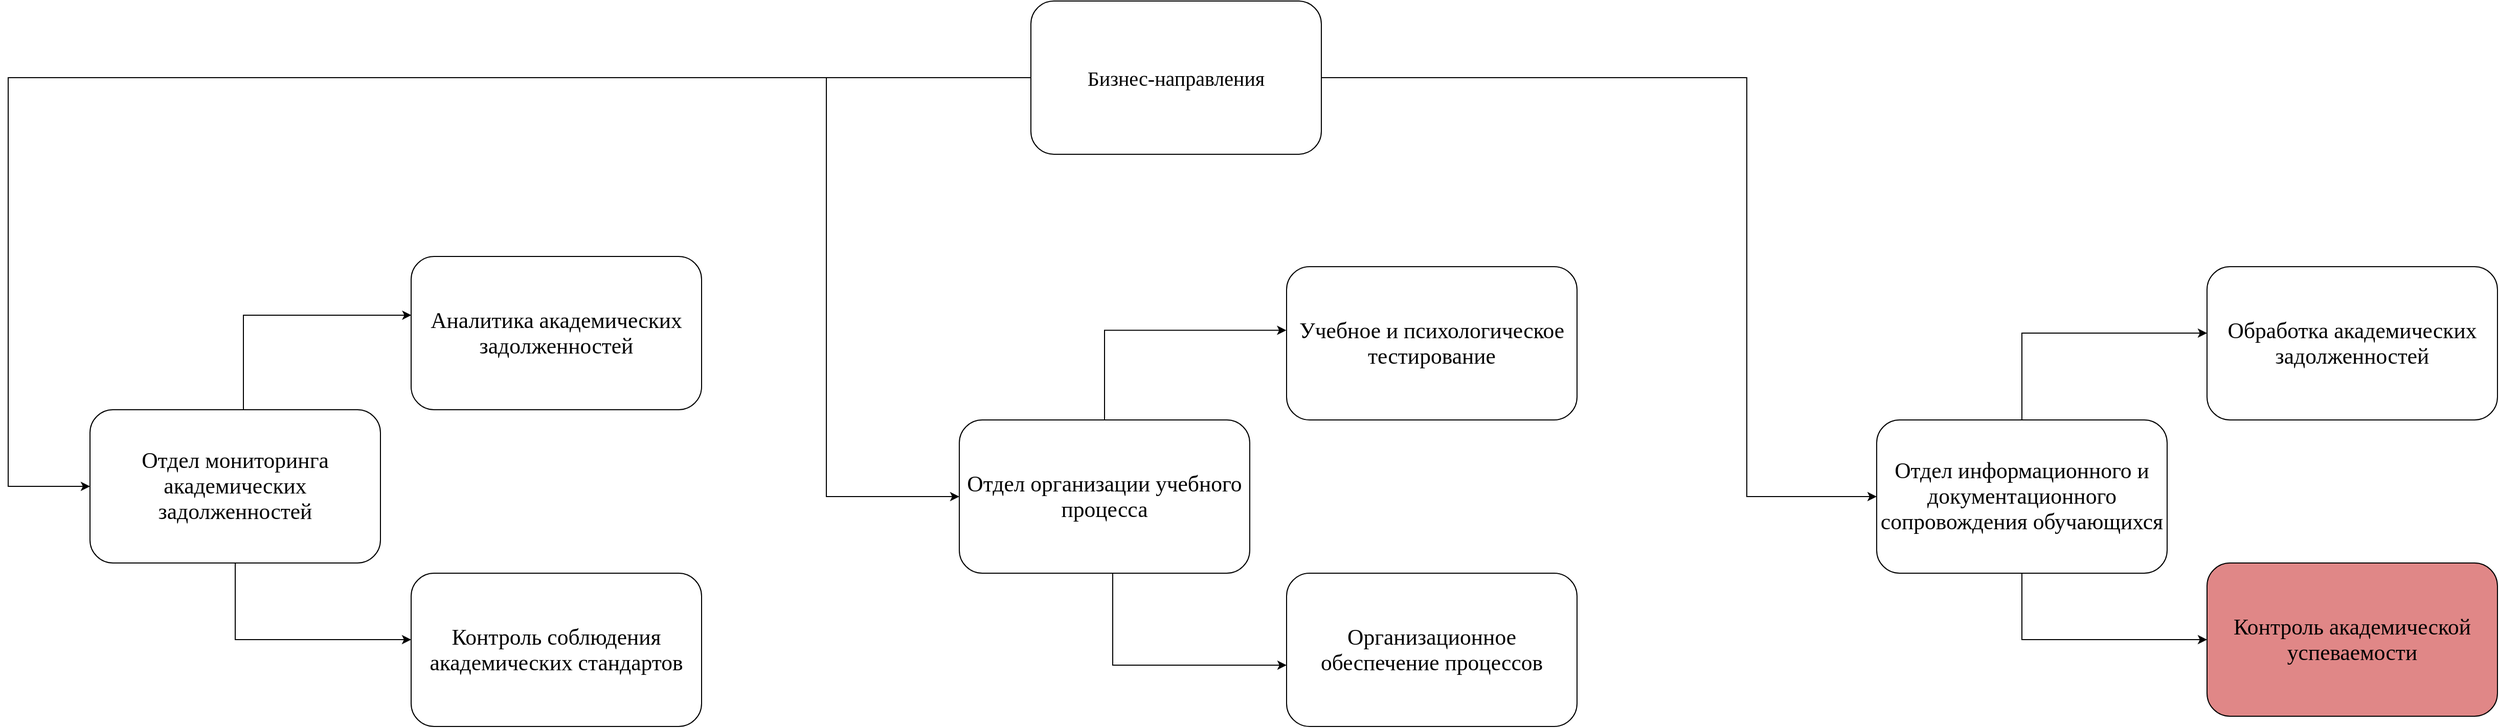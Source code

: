 <mxfile version="27.0.5">
  <diagram name="Страница — 1" id="mOt0P1j8qdvr94AqTxT4">
    <mxGraphModel dx="3863" dy="1237" grid="1" gridSize="10" guides="1" tooltips="1" connect="1" arrows="1" fold="1" page="1" pageScale="1" pageWidth="827" pageHeight="1169" math="0" shadow="0">
      <root>
        <mxCell id="0" />
        <mxCell id="1" parent="0" />
        <mxCell id="5Bsa57qsfdlH7Fz6no1h-64" style="edgeStyle=orthogonalEdgeStyle;rounded=0;orthogonalLoop=1;jettySize=auto;html=1;entryX=0;entryY=0.5;entryDx=0;entryDy=0;fontSize=20;fontFamily=Times New Roman;" parent="1" source="5Bsa57qsfdlH7Fz6no1h-1" target="5Bsa57qsfdlH7Fz6no1h-14" edge="1">
          <mxGeometry relative="1" as="geometry">
            <Array as="points">
              <mxPoint x="-70" y="215" />
              <mxPoint x="-70" y="625" />
            </Array>
          </mxGeometry>
        </mxCell>
        <mxCell id="5Bsa57qsfdlH7Fz6no1h-68" style="edgeStyle=orthogonalEdgeStyle;rounded=0;orthogonalLoop=1;jettySize=auto;html=1;fontSize=20;fontFamily=Times New Roman;" parent="1" source="5Bsa57qsfdlH7Fz6no1h-1" target="5Bsa57qsfdlH7Fz6no1h-13" edge="1">
          <mxGeometry relative="1" as="geometry">
            <Array as="points">
              <mxPoint x="-870" y="215" />
              <mxPoint x="-870" y="615" />
            </Array>
          </mxGeometry>
        </mxCell>
        <mxCell id="5Bsa57qsfdlH7Fz6no1h-71" style="edgeStyle=orthogonalEdgeStyle;rounded=0;orthogonalLoop=1;jettySize=auto;html=1;entryX=0;entryY=0.5;entryDx=0;entryDy=0;fontSize=20;fontFamily=Times New Roman;" parent="1" source="5Bsa57qsfdlH7Fz6no1h-1" target="5Bsa57qsfdlH7Fz6no1h-16" edge="1">
          <mxGeometry relative="1" as="geometry">
            <Array as="points">
              <mxPoint x="830" y="215" />
              <mxPoint x="830" y="625" />
            </Array>
          </mxGeometry>
        </mxCell>
        <mxCell id="5Bsa57qsfdlH7Fz6no1h-1" value="&lt;font&gt;Бизнес-направления&lt;/font&gt;" style="rounded=1;whiteSpace=wrap;html=1;fontSize=20;fontFamily=Times New Roman;" parent="1" vertex="1">
          <mxGeometry x="130" y="140" width="284" height="150" as="geometry" />
        </mxCell>
        <mxCell id="5Bsa57qsfdlH7Fz6no1h-70" style="edgeStyle=orthogonalEdgeStyle;rounded=0;orthogonalLoop=1;jettySize=auto;html=1;fontSize=20;fontFamily=Times New Roman;" parent="1" source="5Bsa57qsfdlH7Fz6no1h-13" target="5Bsa57qsfdlH7Fz6no1h-46" edge="1">
          <mxGeometry relative="1" as="geometry">
            <Array as="points">
              <mxPoint x="-648" y="765" />
            </Array>
          </mxGeometry>
        </mxCell>
        <mxCell id="5Bsa57qsfdlH7Fz6no1h-13" value="&lt;div class=&quot;code-block&quot; data-entity-type=&quot;MessageEntityPre&quot; data-language=&quot;&quot; style=&quot;box-sizing: border-box; font-variant-numeric: normal; font-variant-east-asian: normal; font-variant-alternates: normal; font-variant-position: normal; font-variant-emoji: normal; font-kerning: auto; font-optical-sizing: auto; font-feature-settings: normal; font-variation-settings: normal; font-stretch: normal; line-height: 1.25; font-size-adjust: 0.5; margin-top: 0px; margin-bottom: 0px; overflow: hidden; --color-scrollbar: var(--color-scrollbar-code); --color-type: light-dark(#0053d4, #6db4ff); --color-keyword: light-dark(#388e22, #56a043); --color-class: light-dark(#3e6c20, #83ab69); --color-string: light-dark(#9a1111, #ffadad); --color-template: light-dark(#9a5334, #cd9076); --color-selector: light-dark(#9a5334, #cd9076); --color-function: light-dark(#a753b7, #c37bd1); --color-comment: light-dark(#616161, #9a9a9a); --color-section: light-dark(#9a1111, #ffadad); --color-variable: light-dark(#bd63c5, #b86bbf); --color-attribute: light-dark(#276b8f, #6ba6c5); --color-link: light-dark(#276b8f, #6ba6c5); --color-tag: light-dark(#000000, #ededed);&quot;&gt;&lt;div class=&quot;code-block&quot; data-entity-type=&quot;MessageEntityPre&quot; data-language=&quot;&quot; style=&quot;box-sizing: border-box; font-variant-numeric: normal; font-variant-east-asian: normal; font-variant-alternates: normal; font-variant-position: normal; font-variant-emoji: normal; font-kerning: auto; font-optical-sizing: auto; font-feature-settings: normal; font-variation-settings: normal; font-stretch: normal; line-height: 1.25; font-size-adjust: 0.5; margin-top: 0px; margin-bottom: 0px; overflow: hidden; --color-scrollbar: var(--color-scrollbar-code); --color-type: light-dark(#0053d4, #6db4ff); --color-keyword: light-dark(#388e22, #56a043); --color-class: light-dark(#3e6c20, #83ab69); --color-string: light-dark(#9a1111, #ffadad); --color-template: light-dark(#9a5334, #cd9076); --color-selector: light-dark(#9a5334, #cd9076); --color-function: light-dark(#a753b7, #c37bd1); --color-comment: light-dark(#616161, #9a9a9a); --color-section: light-dark(#9a1111, #ffadad); --color-variable: light-dark(#bd63c5, #b86bbf); --color-attribute: light-dark(#276b8f, #6ba6c5); --color-link: light-dark(#276b8f, #6ba6c5); --color-tag: light-dark(#000000, #ededed);&quot;&gt;&lt;span style=&quot;text-wrap-mode: wrap;&quot;&gt;&lt;font&gt;Отдел мониторинга академических задолженностей&lt;/font&gt;&lt;/span&gt;&lt;/div&gt;&lt;/div&gt;" style="rounded=1;whiteSpace=wrap;html=1;align=center;fillColor=#FFFFFF;strokeColor=#000000;fontSize=20;fontFamily=Times New Roman;" parent="1" vertex="1">
          <mxGeometry x="-790" y="540" width="284" height="150" as="geometry" />
        </mxCell>
        <mxCell id="5Bsa57qsfdlH7Fz6no1h-14" value="&lt;div class=&quot;code-block&quot; data-entity-type=&quot;MessageEntityPre&quot; data-language=&quot;&quot; style=&quot;box-sizing: border-box; font-variant-numeric: normal; font-variant-east-asian: normal; font-variant-alternates: normal; font-variant-position: normal; font-variant-emoji: normal; font-kerning: auto; font-optical-sizing: auto; font-feature-settings: normal; font-variation-settings: normal; font-stretch: normal; line-height: 1.25; font-size-adjust: 0.5; margin-top: 0px; margin-bottom: 0px; overflow: hidden; --color-scrollbar: var(--color-scrollbar-code); --color-type: light-dark(#0053d4, #6db4ff); --color-keyword: light-dark(#388e22, #56a043); --color-class: light-dark(#3e6c20, #83ab69); --color-string: light-dark(#9a1111, #ffadad); --color-template: light-dark(#9a5334, #cd9076); --color-selector: light-dark(#9a5334, #cd9076); --color-function: light-dark(#a753b7, #c37bd1); --color-comment: light-dark(#616161, #9a9a9a); --color-section: light-dark(#9a1111, #ffadad); --color-variable: light-dark(#bd63c5, #b86bbf); --color-attribute: light-dark(#276b8f, #6ba6c5); --color-link: light-dark(#276b8f, #6ba6c5); --color-tag: light-dark(#000000, #ededed);&quot;&gt;&lt;div class=&quot;code-block&quot; data-entity-type=&quot;MessageEntityPre&quot; data-language=&quot;&quot; style=&quot;box-sizing: border-box; font-variant-numeric: normal; font-variant-east-asian: normal; font-variant-alternates: normal; font-variant-position: normal; font-variant-emoji: normal; font-kerning: auto; font-optical-sizing: auto; font-feature-settings: normal; font-variation-settings: normal; font-stretch: normal; line-height: 1.25; font-size-adjust: 0.5; margin-top: 0px; margin-bottom: 0px; overflow: hidden; --color-scrollbar: var(--color-scrollbar-code); --color-type: light-dark(#0053d4, #6db4ff); --color-keyword: light-dark(#388e22, #56a043); --color-class: light-dark(#3e6c20, #83ab69); --color-string: light-dark(#9a1111, #ffadad); --color-template: light-dark(#9a5334, #cd9076); --color-selector: light-dark(#9a5334, #cd9076); --color-function: light-dark(#a753b7, #c37bd1); --color-comment: light-dark(#616161, #9a9a9a); --color-section: light-dark(#9a1111, #ffadad); --color-variable: light-dark(#bd63c5, #b86bbf); --color-attribute: light-dark(#276b8f, #6ba6c5); --color-link: light-dark(#276b8f, #6ba6c5); --color-tag: light-dark(#000000, #ededed);&quot;&gt;&lt;font&gt;&lt;span style=&quot;text-wrap-mode: wrap;&quot;&gt;Отдел организации учебного процесса&lt;/span&gt;&lt;/font&gt;&lt;span style=&quot;text-wrap-mode: wrap;&quot;&gt;&lt;/span&gt;&lt;/div&gt;&lt;/div&gt;" style="rounded=1;whiteSpace=wrap;html=1;align=center;fillColor=#FFFFFF;strokeColor=#000000;fontSize=20;fontFamily=Times New Roman;" parent="1" vertex="1">
          <mxGeometry x="60" y="550" width="284" height="150" as="geometry" />
        </mxCell>
        <mxCell id="5Bsa57qsfdlH7Fz6no1h-76" style="edgeStyle=orthogonalEdgeStyle;rounded=0;orthogonalLoop=1;jettySize=auto;html=1;fontSize=20;fontFamily=Times New Roman;" parent="1" source="5Bsa57qsfdlH7Fz6no1h-16" target="5Bsa57qsfdlH7Fz6no1h-35" edge="1">
          <mxGeometry relative="1" as="geometry">
            <Array as="points">
              <mxPoint x="1099" y="465" />
            </Array>
          </mxGeometry>
        </mxCell>
        <mxCell id="5Bsa57qsfdlH7Fz6no1h-77" style="edgeStyle=orthogonalEdgeStyle;rounded=0;orthogonalLoop=1;jettySize=auto;html=1;entryX=0;entryY=0.5;entryDx=0;entryDy=0;fontSize=20;fontFamily=Times New Roman;" parent="1" source="5Bsa57qsfdlH7Fz6no1h-16" target="5Bsa57qsfdlH7Fz6no1h-37" edge="1">
          <mxGeometry relative="1" as="geometry">
            <Array as="points">
              <mxPoint x="1099" y="765" />
            </Array>
          </mxGeometry>
        </mxCell>
        <mxCell id="5Bsa57qsfdlH7Fz6no1h-16" value="&lt;div class=&quot;code-block&quot; data-entity-type=&quot;MessageEntityPre&quot; data-language=&quot;&quot; style=&quot;box-sizing: border-box; font-variant-numeric: normal; font-variant-east-asian: normal; font-variant-alternates: normal; font-variant-position: normal; font-variant-emoji: normal; font-kerning: auto; font-optical-sizing: auto; font-feature-settings: normal; font-variation-settings: normal; font-stretch: normal; line-height: 1.25; font-size-adjust: 0.5; margin-top: 0px; margin-bottom: 0px; overflow: hidden; --color-scrollbar: var(--color-scrollbar-code); --color-type: light-dark(#0053d4, #6db4ff); --color-keyword: light-dark(#388e22, #56a043); --color-class: light-dark(#3e6c20, #83ab69); --color-string: light-dark(#9a1111, #ffadad); --color-template: light-dark(#9a5334, #cd9076); --color-selector: light-dark(#9a5334, #cd9076); --color-function: light-dark(#a753b7, #c37bd1); --color-comment: light-dark(#616161, #9a9a9a); --color-section: light-dark(#9a1111, #ffadad); --color-variable: light-dark(#bd63c5, #b86bbf); --color-attribute: light-dark(#276b8f, #6ba6c5); --color-link: light-dark(#276b8f, #6ba6c5); --color-tag: light-dark(#000000, #ededed);&quot;&gt;&lt;font&gt;&lt;span style=&quot;text-wrap-mode: wrap;&quot;&gt;Отдел информационного и документационного сопровождения обучающихся&lt;/span&gt;&lt;/font&gt;&lt;/div&gt;" style="rounded=1;whiteSpace=wrap;html=1;align=center;fillColor=#FFFFFF;strokeColor=#000000;fontSize=20;fontFamily=Times New Roman;" parent="1" vertex="1">
          <mxGeometry x="957" y="550" width="284" height="150" as="geometry" />
        </mxCell>
        <mxCell id="5Bsa57qsfdlH7Fz6no1h-21" value="&lt;div class=&quot;code-block&quot; data-entity-type=&quot;MessageEntityPre&quot; data-language=&quot;&quot; style=&quot;box-sizing: border-box; font-variant-numeric: normal; font-variant-east-asian: normal; font-variant-alternates: normal; font-variant-position: normal; font-variant-emoji: normal; font-kerning: auto; font-optical-sizing: auto; font-feature-settings: normal; font-variation-settings: normal; font-stretch: normal; line-height: 1.25; font-size-adjust: 0.5; margin-top: 0px; margin-bottom: 0px; overflow: hidden; --color-scrollbar: var(--color-scrollbar-code); text-wrap-mode: wrap; --color-type: light-dark(#0053d4, #6db4ff); --color-keyword: light-dark(#388e22, #56a043); --color-class: light-dark(#3e6c20, #83ab69); --color-string: light-dark(#9a1111, #ffadad); --color-template: light-dark(#9a5334, #cd9076); --color-selector: light-dark(#9a5334, #cd9076); --color-function: light-dark(#a753b7, #c37bd1); --color-comment: light-dark(#616161, #9a9a9a); --color-section: light-dark(#9a1111, #ffadad); --color-variable: light-dark(#bd63c5, #b86bbf); --color-attribute: light-dark(#276b8f, #6ba6c5); --color-link: light-dark(#276b8f, #6ba6c5); --color-tag: light-dark(#000000, #ededed);&quot;&gt;&lt;div class=&quot;code-block&quot; data-entity-type=&quot;MessageEntityPre&quot; data-language=&quot;&quot; style=&quot;box-sizing: border-box; font-variant-numeric: normal; font-variant-east-asian: normal; font-variant-alternates: normal; font-variant-position: normal; font-variant-emoji: normal; font-kerning: auto; font-optical-sizing: auto; font-feature-settings: normal; font-variation-settings: normal; font-stretch: normal; line-height: 1.25; font-size-adjust: 0.5; margin-top: 0px; margin-bottom: 0px; overflow: hidden; --color-scrollbar: var(--color-scrollbar-code); text-wrap-mode: wrap; --color-type: light-dark(#0053d4, #6db4ff); --color-keyword: light-dark(#388e22, #56a043); --color-class: light-dark(#3e6c20, #83ab69); --color-string: light-dark(#9a1111, #ffadad); --color-template: light-dark(#9a5334, #cd9076); --color-selector: light-dark(#9a5334, #cd9076); --color-function: light-dark(#a753b7, #c37bd1); --color-comment: light-dark(#616161, #9a9a9a); --color-section: light-dark(#9a1111, #ffadad); --color-variable: light-dark(#bd63c5, #b86bbf); --color-attribute: light-dark(#276b8f, #6ba6c5); --color-link: light-dark(#276b8f, #6ba6c5); --color-tag: light-dark(#000000, #ededed);&quot;&gt;&lt;div class=&quot;code-block&quot; data-entity-type=&quot;MessageEntityPre&quot; data-language=&quot;&quot; style=&quot;box-sizing: border-box; font-variant-numeric: normal; font-variant-east-asian: normal; font-variant-alternates: normal; font-variant-position: normal; font-variant-emoji: normal; font-kerning: auto; font-optical-sizing: auto; font-feature-settings: normal; font-variation-settings: normal; font-stretch: normal; line-height: 1.25; font-size-adjust: 0.5; margin-top: 0px; margin-bottom: 0px; overflow: hidden; --color-scrollbar: var(--color-scrollbar-code); text-wrap-mode: wrap; --color-type: light-dark(#0053d4, #6db4ff); --color-keyword: light-dark(#388e22, #56a043); --color-class: light-dark(#3e6c20, #83ab69); --color-string: light-dark(#9a1111, #ffadad); --color-template: light-dark(#9a5334, #cd9076); --color-selector: light-dark(#9a5334, #cd9076); --color-function: light-dark(#a753b7, #c37bd1); --color-comment: light-dark(#616161, #9a9a9a); --color-section: light-dark(#9a1111, #ffadad); --color-variable: light-dark(#bd63c5, #b86bbf); --color-attribute: light-dark(#276b8f, #6ba6c5); --color-link: light-dark(#276b8f, #6ba6c5); --color-tag: light-dark(#000000, #ededed);&quot;&gt;&lt;div class=&quot;code-block&quot; data-entity-type=&quot;MessageEntityPre&quot; data-language=&quot;&quot; style=&quot;box-sizing: border-box; font-variant-numeric: normal; font-variant-east-asian: normal; font-variant-alternates: normal; font-variant-position: normal; font-variant-emoji: normal; font-kerning: auto; font-optical-sizing: auto; font-feature-settings: normal; font-variation-settings: normal; font-stretch: normal; line-height: 1.25; font-size-adjust: 0.5; margin-top: 0px; margin-bottom: 0px; overflow: hidden; --color-scrollbar: var(--color-scrollbar-code); text-wrap-mode: wrap; --color-type: light-dark(#0053d4, #6db4ff); --color-keyword: light-dark(#388e22, #56a043); --color-class: light-dark(#3e6c20, #83ab69); --color-string: light-dark(#9a1111, #ffadad); --color-template: light-dark(#9a5334, #cd9076); --color-selector: light-dark(#9a5334, #cd9076); --color-function: light-dark(#a753b7, #c37bd1); --color-comment: light-dark(#616161, #9a9a9a); --color-section: light-dark(#9a1111, #ffadad); --color-variable: light-dark(#bd63c5, #b86bbf); --color-attribute: light-dark(#276b8f, #6ba6c5); --color-link: light-dark(#276b8f, #6ba6c5); --color-tag: light-dark(#000000, #ededed);&quot;&gt;&lt;div class=&quot;code-block&quot; data-entity-type=&quot;MessageEntityPre&quot; data-language=&quot;&quot; style=&quot;box-sizing: border-box; font-variant-numeric: normal; font-variant-east-asian: normal; font-variant-alternates: normal; font-variant-position: normal; font-variant-emoji: normal; font-kerning: auto; font-optical-sizing: auto; font-feature-settings: normal; font-variation-settings: normal; font-stretch: normal; line-height: 1.25; font-size-adjust: 0.5; margin-top: 0px; margin-bottom: 0px; overflow: hidden; --color-scrollbar: var(--color-scrollbar-code); text-wrap-mode: wrap; --color-type: light-dark(#0053d4, #6db4ff); --color-keyword: light-dark(#388e22, #56a043); --color-class: light-dark(#3e6c20, #83ab69); --color-string: light-dark(#9a1111, #ffadad); --color-template: light-dark(#9a5334, #cd9076); --color-selector: light-dark(#9a5334, #cd9076); --color-function: light-dark(#a753b7, #c37bd1); --color-comment: light-dark(#616161, #9a9a9a); --color-section: light-dark(#9a1111, #ffadad); --color-variable: light-dark(#bd63c5, #b86bbf); --color-attribute: light-dark(#276b8f, #6ba6c5); --color-link: light-dark(#276b8f, #6ba6c5); --color-tag: light-dark(#000000, #ededed);&quot;&gt;&lt;div class=&quot;code-block&quot; data-entity-type=&quot;MessageEntityPre&quot; data-language=&quot;&quot; style=&quot;box-sizing: border-box; font-variant-numeric: normal; font-variant-east-asian: normal; font-variant-alternates: normal; font-variant-position: normal; font-variant-emoji: normal; font-kerning: auto; font-optical-sizing: auto; font-feature-settings: normal; font-variation-settings: normal; font-stretch: normal; line-height: 1.25; font-size-adjust: 0.5; margin-top: 0px; margin-bottom: 0px; overflow: hidden; --color-scrollbar: var(--color-scrollbar-code); text-wrap-mode: wrap; --color-type: light-dark(#0053d4, #6db4ff); --color-keyword: light-dark(#388e22, #56a043); --color-class: light-dark(#3e6c20, #83ab69); --color-string: light-dark(#9a1111, #ffadad); --color-template: light-dark(#9a5334, #cd9076); --color-selector: light-dark(#9a5334, #cd9076); --color-function: light-dark(#a753b7, #c37bd1); --color-comment: light-dark(#616161, #9a9a9a); --color-section: light-dark(#9a1111, #ffadad); --color-variable: light-dark(#bd63c5, #b86bbf); --color-attribute: light-dark(#276b8f, #6ba6c5); --color-link: light-dark(#276b8f, #6ba6c5); --color-tag: light-dark(#000000, #ededed);&quot;&gt;&lt;span style=&quot;text-align: start; background-color: rgb(255, 255, 255);&quot;&gt;&lt;font&gt;Аналитика академических задолженностей&lt;/font&gt;&lt;/span&gt;&lt;/div&gt;&lt;/div&gt;&lt;/div&gt;&lt;/div&gt;&lt;/div&gt;&lt;/div&gt;" style="rounded=1;whiteSpace=wrap;html=1;align=center;fontSize=20;fontFamily=Times New Roman;" parent="1" vertex="1">
          <mxGeometry x="-476" y="390" width="284" height="150" as="geometry" />
        </mxCell>
        <mxCell id="5Bsa57qsfdlH7Fz6no1h-26" value="&lt;div class=&quot;code-block&quot; data-entity-type=&quot;MessageEntityPre&quot; data-language=&quot;&quot; style=&quot;box-sizing: border-box; font-variant-numeric: normal; font-variant-east-asian: normal; font-variant-alternates: normal; font-variant-position: normal; font-variant-emoji: normal; font-kerning: auto; font-optical-sizing: auto; font-feature-settings: normal; font-variation-settings: normal; font-stretch: normal; line-height: 1.25; font-size-adjust: 0.5; margin-top: 0px; margin-bottom: 0px; overflow: hidden; --color-scrollbar: var(--color-scrollbar-code); --color-type: light-dark(#0053d4, #6db4ff); --color-keyword: light-dark(#388e22, #56a043); --color-class: light-dark(#3e6c20, #83ab69); --color-string: light-dark(#9a1111, #ffadad); --color-template: light-dark(#9a5334, #cd9076); --color-selector: light-dark(#9a5334, #cd9076); --color-function: light-dark(#a753b7, #c37bd1); --color-comment: light-dark(#616161, #9a9a9a); --color-section: light-dark(#9a1111, #ffadad); --color-variable: light-dark(#bd63c5, #b86bbf); --color-attribute: light-dark(#276b8f, #6ba6c5); --color-link: light-dark(#276b8f, #6ba6c5); --color-tag: light-dark(#000000, #ededed);&quot;&gt;&lt;div class=&quot;code-block&quot; data-entity-type=&quot;MessageEntityPre&quot; data-language=&quot;&quot; style=&quot;box-sizing: border-box; font-variant-numeric: normal; font-variant-east-asian: normal; font-variant-alternates: normal; font-variant-position: normal; font-variant-emoji: normal; font-kerning: auto; font-optical-sizing: auto; font-feature-settings: normal; font-variation-settings: normal; font-stretch: normal; line-height: 1.25; font-size-adjust: 0.5; margin-top: 0px; margin-bottom: 0px; overflow: hidden; --color-scrollbar: var(--color-scrollbar-code); --color-type: light-dark(#0053d4, #6db4ff); --color-keyword: light-dark(#388e22, #56a043); --color-class: light-dark(#3e6c20, #83ab69); --color-string: light-dark(#9a1111, #ffadad); --color-template: light-dark(#9a5334, #cd9076); --color-selector: light-dark(#9a5334, #cd9076); --color-function: light-dark(#a753b7, #c37bd1); --color-comment: light-dark(#616161, #9a9a9a); --color-section: light-dark(#9a1111, #ffadad); --color-variable: light-dark(#bd63c5, #b86bbf); --color-attribute: light-dark(#276b8f, #6ba6c5); --color-link: light-dark(#276b8f, #6ba6c5); --color-tag: light-dark(#000000, #ededed);&quot;&gt;&lt;font&gt;&lt;span style=&quot;text-wrap-mode: wrap;&quot;&gt;Учебное и психологическое тестирование&lt;/span&gt;&lt;/font&gt;&lt;/div&gt;&lt;/div&gt;" style="rounded=1;whiteSpace=wrap;html=1;align=center;fontSize=20;fontFamily=Times New Roman;" parent="1" vertex="1">
          <mxGeometry x="380" y="400" width="284" height="150" as="geometry" />
        </mxCell>
        <mxCell id="5Bsa57qsfdlH7Fz6no1h-27" value="&lt;div class=&quot;code-block&quot; data-entity-type=&quot;MessageEntityPre&quot; data-language=&quot;&quot; style=&quot;box-sizing: border-box; font-variant-numeric: normal; font-variant-east-asian: normal; font-variant-alternates: normal; font-variant-position: normal; font-variant-emoji: normal; font-kerning: auto; font-optical-sizing: auto; font-feature-settings: normal; font-variation-settings: normal; font-stretch: normal; line-height: 1.25; font-size-adjust: 0.5; margin-top: 0px; margin-bottom: 0px; overflow: hidden; --color-scrollbar: var(--color-scrollbar-code); text-wrap-mode: wrap; --color-type: light-dark(#0053d4, #6db4ff); --color-keyword: light-dark(#388e22, #56a043); --color-class: light-dark(#3e6c20, #83ab69); --color-string: light-dark(#9a1111, #ffadad); --color-template: light-dark(#9a5334, #cd9076); --color-selector: light-dark(#9a5334, #cd9076); --color-function: light-dark(#a753b7, #c37bd1); --color-comment: light-dark(#616161, #9a9a9a); --color-section: light-dark(#9a1111, #ffadad); --color-variable: light-dark(#bd63c5, #b86bbf); --color-attribute: light-dark(#276b8f, #6ba6c5); --color-link: light-dark(#276b8f, #6ba6c5); --color-tag: light-dark(#000000, #ededed);&quot;&gt;&lt;div class=&quot;code-block&quot; data-entity-type=&quot;MessageEntityPre&quot; data-language=&quot;&quot; style=&quot;box-sizing: border-box; font-variant-numeric: normal; font-variant-east-asian: normal; font-variant-alternates: normal; font-variant-position: normal; font-variant-emoji: normal; font-kerning: auto; font-optical-sizing: auto; font-feature-settings: normal; font-variation-settings: normal; font-stretch: normal; line-height: 1.25; font-size-adjust: 0.5; margin-top: 0px; margin-bottom: 0px; overflow: hidden; --color-scrollbar: var(--color-scrollbar-code); text-wrap-mode: wrap; --color-type: light-dark(#0053d4, #6db4ff); --color-keyword: light-dark(#388e22, #56a043); --color-class: light-dark(#3e6c20, #83ab69); --color-string: light-dark(#9a1111, #ffadad); --color-template: light-dark(#9a5334, #cd9076); --color-selector: light-dark(#9a5334, #cd9076); --color-function: light-dark(#a753b7, #c37bd1); --color-comment: light-dark(#616161, #9a9a9a); --color-section: light-dark(#9a1111, #ffadad); --color-variable: light-dark(#bd63c5, #b86bbf); --color-attribute: light-dark(#276b8f, #6ba6c5); --color-link: light-dark(#276b8f, #6ba6c5); --color-tag: light-dark(#000000, #ededed);&quot;&gt;&lt;div class=&quot;code-block&quot; data-entity-type=&quot;MessageEntityPre&quot; data-language=&quot;&quot; style=&quot;box-sizing: border-box; font-variant-numeric: normal; font-variant-east-asian: normal; font-variant-alternates: normal; font-variant-position: normal; font-variant-emoji: normal; font-kerning: auto; font-optical-sizing: auto; font-feature-settings: normal; font-variation-settings: normal; font-stretch: normal; line-height: 1.25; font-size-adjust: 0.5; margin-top: 0px; margin-bottom: 0px; overflow: hidden; --color-scrollbar: var(--color-scrollbar-code); text-wrap-mode: wrap; --color-type: light-dark(#0053d4, #6db4ff); --color-keyword: light-dark(#388e22, #56a043); --color-class: light-dark(#3e6c20, #83ab69); --color-string: light-dark(#9a1111, #ffadad); --color-template: light-dark(#9a5334, #cd9076); --color-selector: light-dark(#9a5334, #cd9076); --color-function: light-dark(#a753b7, #c37bd1); --color-comment: light-dark(#616161, #9a9a9a); --color-section: light-dark(#9a1111, #ffadad); --color-variable: light-dark(#bd63c5, #b86bbf); --color-attribute: light-dark(#276b8f, #6ba6c5); --color-link: light-dark(#276b8f, #6ba6c5); --color-tag: light-dark(#000000, #ededed);&quot;&gt;&lt;span style=&quot;text-align: start; background-color: rgb(255, 255, 255);&quot;&gt;&lt;font&gt;Организационное обеспечение процессов&lt;/font&gt;&lt;/span&gt;&lt;/div&gt;&lt;/div&gt;&lt;/div&gt;" style="rounded=1;whiteSpace=wrap;html=1;align=center;fontSize=20;fontFamily=Times New Roman;" parent="1" vertex="1">
          <mxGeometry x="380" y="700" width="284" height="150" as="geometry" />
        </mxCell>
        <mxCell id="5Bsa57qsfdlH7Fz6no1h-35" value="&lt;div class=&quot;code-block&quot; data-entity-type=&quot;MessageEntityPre&quot; data-language=&quot;&quot; style=&quot;box-sizing: border-box; font-variant-numeric: normal; font-variant-east-asian: normal; font-variant-alternates: normal; font-variant-position: normal; font-variant-emoji: normal; font-kerning: auto; font-optical-sizing: auto; font-feature-settings: normal; font-variation-settings: normal; font-stretch: normal; line-height: 1.25; font-size-adjust: 0.5; margin-top: 0px; margin-bottom: 0px; overflow: hidden; --color-scrollbar: var(--color-scrollbar-code); text-wrap-mode: wrap; --color-type: light-dark(#0053d4, #6db4ff); --color-keyword: light-dark(#388e22, #56a043); --color-class: light-dark(#3e6c20, #83ab69); --color-string: light-dark(#9a1111, #ffadad); --color-template: light-dark(#9a5334, #cd9076); --color-selector: light-dark(#9a5334, #cd9076); --color-function: light-dark(#a753b7, #c37bd1); --color-comment: light-dark(#616161, #9a9a9a); --color-section: light-dark(#9a1111, #ffadad); --color-variable: light-dark(#bd63c5, #b86bbf); --color-attribute: light-dark(#276b8f, #6ba6c5); --color-link: light-dark(#276b8f, #6ba6c5); --color-tag: light-dark(#000000, #ededed);&quot;&gt;&lt;div class=&quot;code-block&quot; data-entity-type=&quot;MessageEntityPre&quot; data-language=&quot;&quot; style=&quot;box-sizing: border-box; font-variant-numeric: normal; font-variant-east-asian: normal; font-variant-alternates: normal; font-variant-position: normal; font-variant-emoji: normal; font-kerning: auto; font-optical-sizing: auto; font-feature-settings: normal; font-variation-settings: normal; font-stretch: normal; line-height: 1.25; font-size-adjust: 0.5; margin-top: 0px; margin-bottom: 0px; overflow: hidden; --color-scrollbar: var(--color-scrollbar-code); text-wrap-mode: wrap; --color-type: light-dark(#0053d4, #6db4ff); --color-keyword: light-dark(#388e22, #56a043); --color-class: light-dark(#3e6c20, #83ab69); --color-string: light-dark(#9a1111, #ffadad); --color-template: light-dark(#9a5334, #cd9076); --color-selector: light-dark(#9a5334, #cd9076); --color-function: light-dark(#a753b7, #c37bd1); --color-comment: light-dark(#616161, #9a9a9a); --color-section: light-dark(#9a1111, #ffadad); --color-variable: light-dark(#bd63c5, #b86bbf); --color-attribute: light-dark(#276b8f, #6ba6c5); --color-link: light-dark(#276b8f, #6ba6c5); --color-tag: light-dark(#000000, #ededed);&quot;&gt;&lt;span style=&quot;text-align: start; background-color: rgb(255, 255, 255);&quot;&gt;&lt;font&gt;Обработка академических задолженностей&lt;/font&gt;&lt;/span&gt;&lt;/div&gt;&lt;/div&gt;" style="rounded=1;whiteSpace=wrap;html=1;align=center;fontSize=20;fontFamily=Times New Roman;" parent="1" vertex="1">
          <mxGeometry x="1280" y="400" width="284" height="150" as="geometry" />
        </mxCell>
        <mxCell id="5Bsa57qsfdlH7Fz6no1h-37" value="&lt;div class=&quot;code-block&quot; data-entity-type=&quot;MessageEntityPre&quot; data-language=&quot;&quot; style=&quot;box-sizing: border-box; font-variant-numeric: normal; font-variant-east-asian: normal; font-variant-alternates: normal; font-variant-position: normal; font-variant-emoji: normal; font-kerning: auto; font-optical-sizing: auto; font-feature-settings: normal; font-variation-settings: normal; font-stretch: normal; line-height: 1.25; font-size-adjust: 0.5; margin-top: 0px; margin-bottom: 0px; overflow: hidden; --color-scrollbar: var(--color-scrollbar-code); --color-type: light-dark(#0053d4, #6db4ff); --color-keyword: light-dark(#388e22, #56a043); --color-class: light-dark(#3e6c20, #83ab69); --color-string: light-dark(#9a1111, #ffadad); --color-template: light-dark(#9a5334, #cd9076); --color-selector: light-dark(#9a5334, #cd9076); --color-function: light-dark(#a753b7, #c37bd1); --color-comment: light-dark(#616161, #9a9a9a); --color-section: light-dark(#9a1111, #ffadad); --color-variable: light-dark(#bd63c5, #b86bbf); --color-attribute: light-dark(#276b8f, #6ba6c5); --color-link: light-dark(#276b8f, #6ba6c5); --color-tag: light-dark(#000000, #ededed);&quot;&gt;&lt;div class=&quot;code-block&quot; data-entity-type=&quot;MessageEntityPre&quot; data-language=&quot;&quot; style=&quot;box-sizing: border-box; font-variant-numeric: normal; font-variant-east-asian: normal; font-variant-alternates: normal; font-variant-position: normal; font-variant-emoji: normal; font-kerning: auto; font-optical-sizing: auto; font-feature-settings: normal; font-variation-settings: normal; font-stretch: normal; line-height: 1.25; font-size-adjust: 0.5; margin-top: 0px; margin-bottom: 0px; overflow: hidden; --color-scrollbar: var(--color-scrollbar-code); --color-type: light-dark(#0053d4, #6db4ff); --color-keyword: light-dark(#388e22, #56a043); --color-class: light-dark(#3e6c20, #83ab69); --color-string: light-dark(#9a1111, #ffadad); --color-template: light-dark(#9a5334, #cd9076); --color-selector: light-dark(#9a5334, #cd9076); --color-function: light-dark(#a753b7, #c37bd1); --color-comment: light-dark(#616161, #9a9a9a); --color-section: light-dark(#9a1111, #ffadad); --color-variable: light-dark(#bd63c5, #b86bbf); --color-attribute: light-dark(#276b8f, #6ba6c5); --color-link: light-dark(#276b8f, #6ba6c5); --color-tag: light-dark(#000000, #ededed);&quot;&gt;&lt;div class=&quot;code-block&quot; data-entity-type=&quot;MessageEntityPre&quot; data-language=&quot;&quot; style=&quot;box-sizing: border-box; font-variant-numeric: normal; font-variant-east-asian: normal; font-variant-alternates: normal; font-variant-position: normal; font-variant-emoji: normal; font-kerning: auto; font-optical-sizing: auto; font-feature-settings: normal; font-variation-settings: normal; font-stretch: normal; line-height: 1.25; font-size-adjust: 0.5; margin-top: 0px; margin-bottom: 0px; overflow: hidden; --color-scrollbar: var(--color-scrollbar-code); --color-type: light-dark(#0053d4, #6db4ff); --color-keyword: light-dark(#388e22, #56a043); --color-class: light-dark(#3e6c20, #83ab69); --color-string: light-dark(#9a1111, #ffadad); --color-template: light-dark(#9a5334, #cd9076); --color-selector: light-dark(#9a5334, #cd9076); --color-function: light-dark(#a753b7, #c37bd1); --color-comment: light-dark(#616161, #9a9a9a); --color-section: light-dark(#9a1111, #ffadad); --color-variable: light-dark(#bd63c5, #b86bbf); --color-attribute: light-dark(#276b8f, #6ba6c5); --color-link: light-dark(#276b8f, #6ba6c5); --color-tag: light-dark(#000000, #ededed);&quot;&gt;&lt;font&gt;&lt;span style=&quot;text-wrap-mode: wrap;&quot;&gt;Контроль академической успеваемости&lt;/span&gt;&lt;/font&gt;&lt;/div&gt;&lt;/div&gt;&lt;/div&gt;" style="rounded=1;whiteSpace=wrap;html=1;align=center;fillColor=light-dark(#E08787,var(--ge-dark-color, #121212));fontSize=20;fontFamily=Times New Roman;" parent="1" vertex="1">
          <mxGeometry x="1280" y="690" width="284" height="150" as="geometry" />
        </mxCell>
        <mxCell id="5Bsa57qsfdlH7Fz6no1h-46" value="&lt;div class=&quot;code-block&quot; data-entity-type=&quot;MessageEntityPre&quot; data-language=&quot;&quot; style=&quot;box-sizing: border-box; font-variant-numeric: normal; font-variant-east-asian: normal; font-variant-alternates: normal; font-variant-position: normal; font-variant-emoji: normal; font-kerning: auto; font-optical-sizing: auto; font-feature-settings: normal; font-variation-settings: normal; font-stretch: normal; line-height: 1.25; font-size-adjust: 0.5; margin-top: 0px; margin-bottom: 0px; overflow: hidden; --color-scrollbar: var(--color-scrollbar-code); text-wrap-mode: wrap; --color-type: light-dark(#0053d4, #6db4ff); --color-keyword: light-dark(#388e22, #56a043); --color-class: light-dark(#3e6c20, #83ab69); --color-string: light-dark(#9a1111, #ffadad); --color-template: light-dark(#9a5334, #cd9076); --color-selector: light-dark(#9a5334, #cd9076); --color-function: light-dark(#a753b7, #c37bd1); --color-comment: light-dark(#616161, #9a9a9a); --color-section: light-dark(#9a1111, #ffadad); --color-variable: light-dark(#bd63c5, #b86bbf); --color-attribute: light-dark(#276b8f, #6ba6c5); --color-link: light-dark(#276b8f, #6ba6c5); --color-tag: light-dark(#000000, #ededed);&quot;&gt;&lt;div class=&quot;code-block&quot; data-entity-type=&quot;MessageEntityPre&quot; data-language=&quot;&quot; style=&quot;box-sizing: border-box; font-variant-numeric: normal; font-variant-east-asian: normal; font-variant-alternates: normal; font-variant-position: normal; font-variant-emoji: normal; font-kerning: auto; font-optical-sizing: auto; font-feature-settings: normal; font-variation-settings: normal; font-stretch: normal; line-height: 1.25; font-size-adjust: 0.5; margin-top: 0px; margin-bottom: 0px; overflow: hidden; --color-scrollbar: var(--color-scrollbar-code); text-wrap-mode: wrap; --color-type: light-dark(#0053d4, #6db4ff); --color-keyword: light-dark(#388e22, #56a043); --color-class: light-dark(#3e6c20, #83ab69); --color-string: light-dark(#9a1111, #ffadad); --color-template: light-dark(#9a5334, #cd9076); --color-selector: light-dark(#9a5334, #cd9076); --color-function: light-dark(#a753b7, #c37bd1); --color-comment: light-dark(#616161, #9a9a9a); --color-section: light-dark(#9a1111, #ffadad); --color-variable: light-dark(#bd63c5, #b86bbf); --color-attribute: light-dark(#276b8f, #6ba6c5); --color-link: light-dark(#276b8f, #6ba6c5); --color-tag: light-dark(#000000, #ededed);&quot;&gt;&lt;div class=&quot;code-block&quot; data-entity-type=&quot;MessageEntityPre&quot; data-language=&quot;&quot; style=&quot;box-sizing: border-box; font-variant-numeric: normal; font-variant-east-asian: normal; font-variant-alternates: normal; font-variant-position: normal; font-variant-emoji: normal; font-kerning: auto; font-optical-sizing: auto; font-feature-settings: normal; font-variation-settings: normal; font-stretch: normal; line-height: 1.25; font-size-adjust: 0.5; margin-top: 0px; margin-bottom: 0px; overflow: hidden; --color-scrollbar: var(--color-scrollbar-code); text-wrap-mode: wrap; --color-type: light-dark(#0053d4, #6db4ff); --color-keyword: light-dark(#388e22, #56a043); --color-class: light-dark(#3e6c20, #83ab69); --color-string: light-dark(#9a1111, #ffadad); --color-template: light-dark(#9a5334, #cd9076); --color-selector: light-dark(#9a5334, #cd9076); --color-function: light-dark(#a753b7, #c37bd1); --color-comment: light-dark(#616161, #9a9a9a); --color-section: light-dark(#9a1111, #ffadad); --color-variable: light-dark(#bd63c5, #b86bbf); --color-attribute: light-dark(#276b8f, #6ba6c5); --color-link: light-dark(#276b8f, #6ba6c5); --color-tag: light-dark(#000000, #ededed);&quot;&gt;&lt;div class=&quot;code-block&quot; data-entity-type=&quot;MessageEntityPre&quot; data-language=&quot;&quot; style=&quot;box-sizing: border-box; font-variant-numeric: normal; font-variant-east-asian: normal; font-variant-alternates: normal; font-variant-position: normal; font-variant-emoji: normal; font-kerning: auto; font-optical-sizing: auto; font-feature-settings: normal; font-variation-settings: normal; font-stretch: normal; line-height: 1.25; font-size-adjust: 0.5; margin-top: 0px; margin-bottom: 0px; overflow: hidden; --color-scrollbar: var(--color-scrollbar-code); text-wrap-mode: wrap; --color-type: light-dark(#0053d4, #6db4ff); --color-keyword: light-dark(#388e22, #56a043); --color-class: light-dark(#3e6c20, #83ab69); --color-string: light-dark(#9a1111, #ffadad); --color-template: light-dark(#9a5334, #cd9076); --color-selector: light-dark(#9a5334, #cd9076); --color-function: light-dark(#a753b7, #c37bd1); --color-comment: light-dark(#616161, #9a9a9a); --color-section: light-dark(#9a1111, #ffadad); --color-variable: light-dark(#bd63c5, #b86bbf); --color-attribute: light-dark(#276b8f, #6ba6c5); --color-link: light-dark(#276b8f, #6ba6c5); --color-tag: light-dark(#000000, #ededed);&quot;&gt;&lt;div class=&quot;code-block&quot; data-entity-type=&quot;MessageEntityPre&quot; data-language=&quot;&quot; style=&quot;box-sizing: border-box; font-variant-numeric: normal; font-variant-east-asian: normal; font-variant-alternates: normal; font-variant-position: normal; font-variant-emoji: normal; font-kerning: auto; font-optical-sizing: auto; font-feature-settings: normal; font-variation-settings: normal; font-stretch: normal; line-height: 1.25; font-size-adjust: 0.5; margin-top: 0px; margin-bottom: 0px; overflow: hidden; --color-scrollbar: var(--color-scrollbar-code); text-wrap-mode: wrap; --color-type: light-dark(#0053d4, #6db4ff); --color-keyword: light-dark(#388e22, #56a043); --color-class: light-dark(#3e6c20, #83ab69); --color-string: light-dark(#9a1111, #ffadad); --color-template: light-dark(#9a5334, #cd9076); --color-selector: light-dark(#9a5334, #cd9076); --color-function: light-dark(#a753b7, #c37bd1); --color-comment: light-dark(#616161, #9a9a9a); --color-section: light-dark(#9a1111, #ffadad); --color-variable: light-dark(#bd63c5, #b86bbf); --color-attribute: light-dark(#276b8f, #6ba6c5); --color-link: light-dark(#276b8f, #6ba6c5); --color-tag: light-dark(#000000, #ededed);&quot;&gt;&lt;span style=&quot;text-align: start; background-color: rgb(255, 255, 255);&quot;&gt;&lt;font&gt;Контроль соблюдения академических стандартов&lt;/font&gt;&lt;/span&gt;&lt;/div&gt;&lt;/div&gt;&lt;/div&gt;&lt;/div&gt;&lt;/div&gt;" style="rounded=1;whiteSpace=wrap;html=1;align=center;fontSize=20;fontFamily=Times New Roman;" parent="1" vertex="1">
          <mxGeometry x="-476" y="700" width="284" height="150" as="geometry" />
        </mxCell>
        <mxCell id="5Bsa57qsfdlH7Fz6no1h-66" style="edgeStyle=orthogonalEdgeStyle;rounded=0;orthogonalLoop=1;jettySize=auto;html=1;fontSize=20;entryX=0;entryY=0.6;entryDx=0;entryDy=0;entryPerimeter=0;fontFamily=Times New Roman;" parent="1" source="5Bsa57qsfdlH7Fz6no1h-14" target="5Bsa57qsfdlH7Fz6no1h-27" edge="1">
          <mxGeometry relative="1" as="geometry">
            <Array as="points">
              <mxPoint x="210" y="790" />
            </Array>
            <mxPoint x="378" y="790" as="targetPoint" />
          </mxGeometry>
        </mxCell>
        <mxCell id="5Bsa57qsfdlH7Fz6no1h-67" style="edgeStyle=orthogonalEdgeStyle;rounded=0;orthogonalLoop=1;jettySize=auto;html=1;entryX=-0.001;entryY=0.415;entryDx=0;entryDy=0;entryPerimeter=0;fontSize=20;fontFamily=Times New Roman;" parent="1" source="5Bsa57qsfdlH7Fz6no1h-14" target="5Bsa57qsfdlH7Fz6no1h-26" edge="1">
          <mxGeometry relative="1" as="geometry">
            <Array as="points">
              <mxPoint x="202" y="462" />
            </Array>
          </mxGeometry>
        </mxCell>
        <mxCell id="5Bsa57qsfdlH7Fz6no1h-69" style="edgeStyle=orthogonalEdgeStyle;rounded=0;orthogonalLoop=1;jettySize=auto;html=1;entryX=0.001;entryY=0.383;entryDx=0;entryDy=0;entryPerimeter=0;fontSize=20;fontFamily=Times New Roman;" parent="1" source="5Bsa57qsfdlH7Fz6no1h-13" target="5Bsa57qsfdlH7Fz6no1h-21" edge="1">
          <mxGeometry relative="1" as="geometry">
            <Array as="points">
              <mxPoint x="-640" y="448" />
            </Array>
          </mxGeometry>
        </mxCell>
      </root>
    </mxGraphModel>
  </diagram>
</mxfile>
